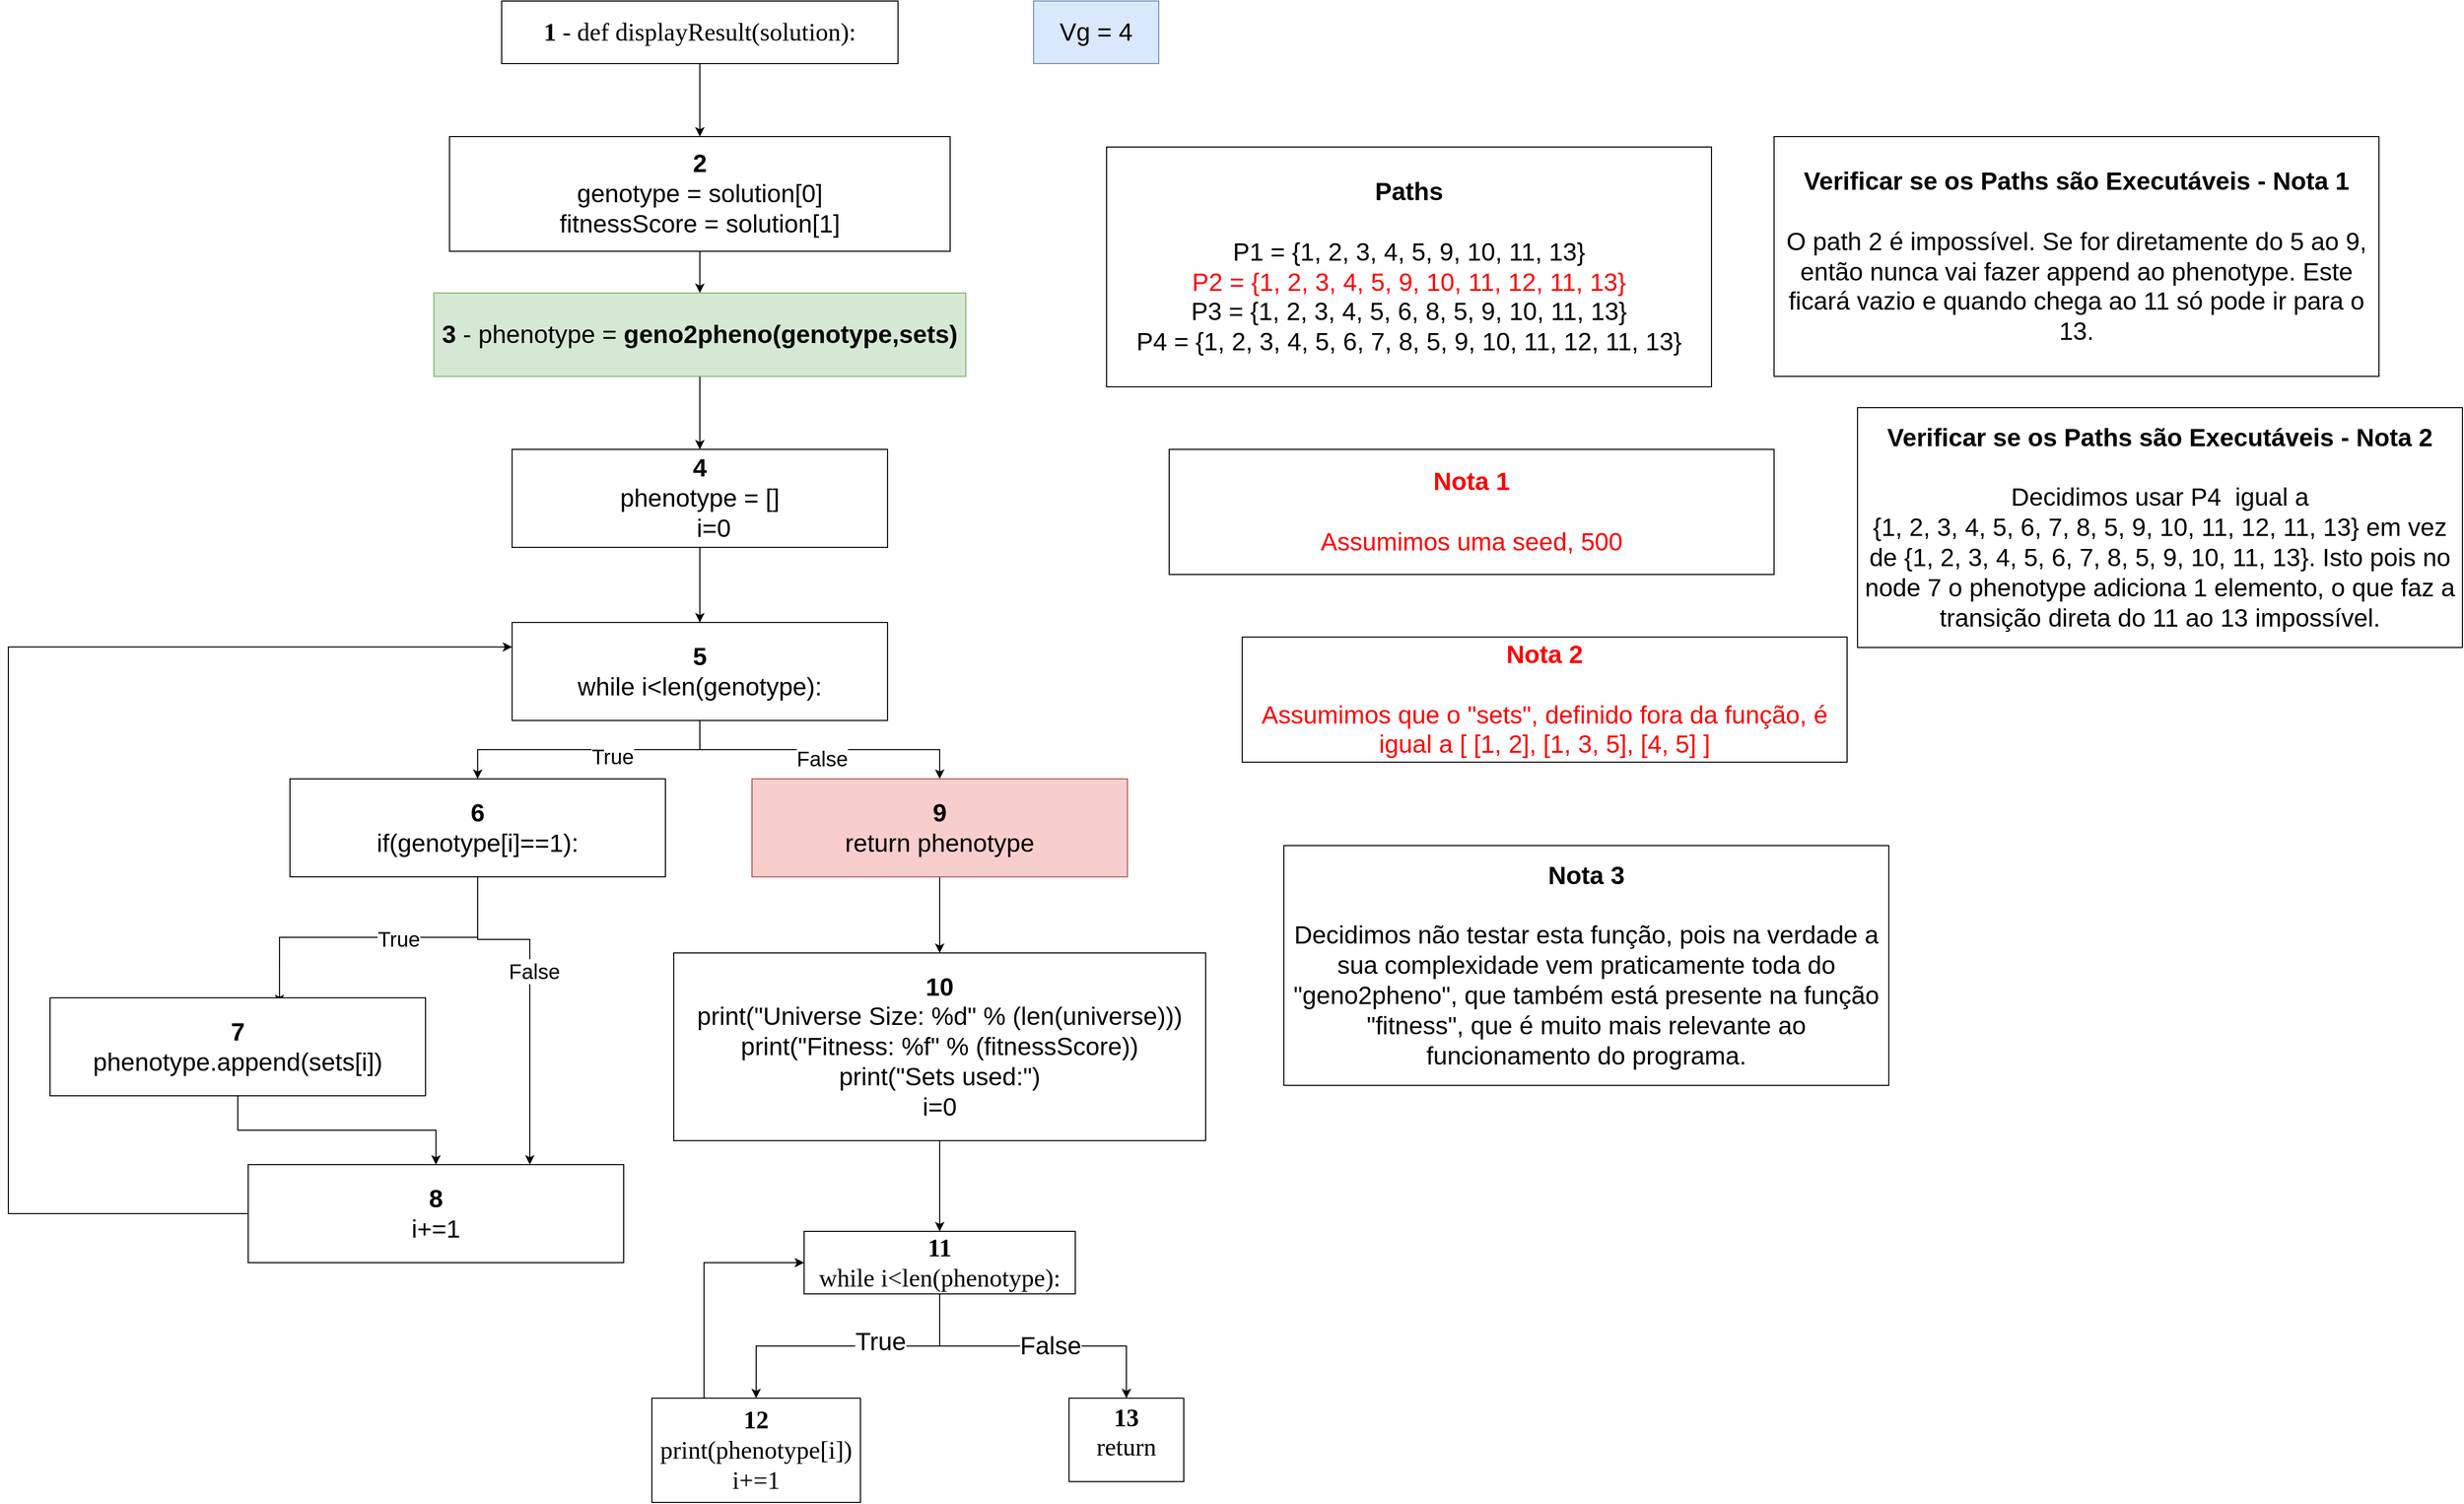 <mxfile version="14.5.1" type="device"><diagram id="0EN60TuZFVT5b-0pqZKy" name="Page-1"><mxGraphModel dx="2997" dy="1275" grid="1" gridSize="10" guides="1" tooltips="1" connect="1" arrows="1" fold="1" page="1" pageScale="1" pageWidth="827" pageHeight="1169" math="0" shadow="0"><root><mxCell id="0"/><mxCell id="1" parent="0"/><mxCell id="FRKGlwHO5bxEFx_OvHHs-7" style="edgeStyle=orthogonalEdgeStyle;rounded=0;orthogonalLoop=1;jettySize=auto;html=1;exitX=0.5;exitY=1;exitDx=0;exitDy=0;" parent="1" source="FRKGlwHO5bxEFx_OvHHs-1" target="FRKGlwHO5bxEFx_OvHHs-6" edge="1"><mxGeometry relative="1" as="geometry"/></mxCell><mxCell id="FRKGlwHO5bxEFx_OvHHs-1" value="&lt;p style=&quot;margin-top: 0pt ; margin-bottom: 0pt ; margin-left: 0in ; text-align: left ; direction: ltr ; unicode-bidi: embed ; word-break: normal&quot;&gt;&lt;span style=&quot;font-size: 18pt ; font-family: &amp;#34;calibri&amp;#34; ; font-weight: bold&quot;&gt;1&lt;/span&gt;&lt;span style=&quot;font-size: 18pt ; font-family: &amp;#34;calibri&amp;#34;&quot;&gt; -&amp;nbsp;&lt;/span&gt;&lt;span style=&quot;font-family: &amp;#34;calibri&amp;#34; ; font-size: 24px&quot;&gt;def displayResult(solution):&lt;/span&gt;&lt;/p&gt;" style="rounded=0;whiteSpace=wrap;html=1;" parent="1" vertex="1"><mxGeometry x="270" y="90" width="380" height="60" as="geometry"/></mxCell><mxCell id="VHQMgqnEfSv59YDuGXXC-3" style="edgeStyle=orthogonalEdgeStyle;rounded=0;orthogonalLoop=1;jettySize=auto;html=1;" parent="1" source="FRKGlwHO5bxEFx_OvHHs-6" target="VHQMgqnEfSv59YDuGXXC-2" edge="1"><mxGeometry relative="1" as="geometry"/></mxCell><mxCell id="FRKGlwHO5bxEFx_OvHHs-6" value="&lt;div style=&quot;font-size: 24px&quot;&gt;&lt;font style=&quot;font-size: 24px&quot;&gt;&lt;b&gt;2&lt;/b&gt;&lt;/font&gt;&lt;/div&gt;&lt;div&gt;&lt;div&gt;&lt;span style=&quot;font-size: 24px&quot;&gt;genotype = solution[0]&lt;/span&gt;&lt;/div&gt;&lt;div&gt;&lt;span style=&quot;font-size: 24px&quot;&gt;fitnessScore = solution[1]&lt;/span&gt;&lt;/div&gt;&lt;/div&gt;" style="rounded=0;whiteSpace=wrap;html=1;align=center;" parent="1" vertex="1"><mxGeometry x="220" y="220" width="480" height="110" as="geometry"/></mxCell><mxCell id="IAGQ80aIBTGVb0uLAiTu-6" style="edgeStyle=orthogonalEdgeStyle;rounded=0;orthogonalLoop=1;jettySize=auto;html=1;" parent="1" source="IAGQ80aIBTGVb0uLAiTu-1" target="IAGQ80aIBTGVb0uLAiTu-4" edge="1"><mxGeometry relative="1" as="geometry"/></mxCell><mxCell id="IAGQ80aIBTGVb0uLAiTu-7" value="True" style="text;html=1;resizable=0;points=[];align=center;verticalAlign=middle;labelBackgroundColor=#ffffff;fontSize=24;" parent="IAGQ80aIBTGVb0uLAiTu-6" vertex="1" connectable="0"><mxGeometry x="-0.225" y="-4" relative="1" as="geometry"><mxPoint as="offset"/></mxGeometry></mxCell><mxCell id="IAGQ80aIBTGVb0uLAiTu-10" style="edgeStyle=orthogonalEdgeStyle;rounded=0;orthogonalLoop=1;jettySize=auto;html=1;exitX=0.5;exitY=1;exitDx=0;exitDy=0;entryX=0.5;entryY=0;entryDx=0;entryDy=0;fontSize=24;" parent="1" source="IAGQ80aIBTGVb0uLAiTu-1" target="IAGQ80aIBTGVb0uLAiTu-9" edge="1"><mxGeometry relative="1" as="geometry"/></mxCell><mxCell id="IAGQ80aIBTGVb0uLAiTu-11" value="False" style="text;html=1;resizable=0;points=[];align=center;verticalAlign=middle;labelBackgroundColor=#ffffff;fontSize=24;" parent="IAGQ80aIBTGVb0uLAiTu-10" vertex="1" connectable="0"><mxGeometry x="0.113" relative="1" as="geometry"><mxPoint as="offset"/></mxGeometry></mxCell><mxCell id="IAGQ80aIBTGVb0uLAiTu-1" value="&lt;p style=&quot;margin-top: 0pt ; margin-bottom: 0pt ; margin-left: 0in ; direction: ltr ; unicode-bidi: embed ; word-break: normal&quot;&gt;&lt;font face=&quot;calibri&quot;&gt;&lt;span style=&quot;font-size: 24px&quot;&gt;&lt;b&gt;11&lt;/b&gt;&lt;/span&gt;&lt;/font&gt;&lt;/p&gt;&lt;p style=&quot;margin-top: 0pt ; margin-bottom: 0pt ; margin-left: 0in ; direction: ltr ; unicode-bidi: embed ; word-break: normal&quot;&gt;&lt;font face=&quot;calibri&quot;&gt;&lt;span style=&quot;font-size: 24px&quot;&gt;while i&amp;lt;len(phenotype):&lt;/span&gt;&lt;/font&gt;&lt;br&gt;&lt;/p&gt;" style="rounded=0;whiteSpace=wrap;html=1;align=center;" parent="1" vertex="1"><mxGeometry x="560" y="1270" width="260" height="60" as="geometry"/></mxCell><mxCell id="IAGQ80aIBTGVb0uLAiTu-8" style="edgeStyle=orthogonalEdgeStyle;rounded=0;orthogonalLoop=1;jettySize=auto;html=1;exitX=0.25;exitY=0;exitDx=0;exitDy=0;entryX=0;entryY=0.5;entryDx=0;entryDy=0;fontSize=24;" parent="1" source="IAGQ80aIBTGVb0uLAiTu-4" target="IAGQ80aIBTGVb0uLAiTu-1" edge="1"><mxGeometry relative="1" as="geometry"/></mxCell><mxCell id="IAGQ80aIBTGVb0uLAiTu-4" value="&lt;p style=&quot;margin-top: 0pt ; margin-bottom: 0pt ; margin-left: 0in ; direction: ltr ; unicode-bidi: embed ; word-break: normal&quot;&gt;&lt;font face=&quot;calibri&quot;&gt;&lt;span style=&quot;font-size: 24px&quot;&gt;&lt;b&gt;12&lt;/b&gt;&lt;/span&gt;&lt;/font&gt;&lt;/p&gt;&lt;p style=&quot;margin-top: 0pt ; margin-bottom: 0pt ; margin-left: 0in ; direction: ltr ; unicode-bidi: embed ; word-break: normal&quot;&gt;&lt;font face=&quot;calibri&quot;&gt;&lt;span style=&quot;font-size: 24px&quot;&gt;print(phenotype[i])&lt;/span&gt;&lt;/font&gt;&lt;/p&gt;&lt;p style=&quot;margin-top: 0pt ; margin-bottom: 0pt ; margin-left: 0in ; direction: ltr ; unicode-bidi: embed ; word-break: normal&quot;&gt;&lt;font face=&quot;calibri&quot;&gt;&lt;span style=&quot;font-size: 24px&quot;&gt;i+=1&lt;/span&gt;&lt;/font&gt;&lt;/p&gt;" style="rounded=0;whiteSpace=wrap;html=1;align=center;" parent="1" vertex="1"><mxGeometry x="414" y="1430" width="200" height="100" as="geometry"/></mxCell><mxCell id="IAGQ80aIBTGVb0uLAiTu-9" value="&lt;p style=&quot;margin-top: 0pt ; margin-bottom: 0pt ; margin-left: 0in ; direction: ltr ; unicode-bidi: embed ; word-break: normal&quot;&gt;&lt;font face=&quot;calibri&quot;&gt;&lt;span style=&quot;font-size: 24px&quot;&gt;&lt;b&gt;13&lt;/b&gt;&lt;/span&gt;&lt;/font&gt;&lt;/p&gt;&lt;p style=&quot;margin-top: 0pt ; margin-bottom: 0pt ; margin-left: 0in ; direction: ltr ; unicode-bidi: embed ; word-break: normal&quot;&gt;&lt;font face=&quot;calibri&quot;&gt;&lt;span style=&quot;font-size: 24px&quot;&gt;return&lt;/span&gt;&lt;/font&gt;&lt;/p&gt;&lt;p style=&quot;margin-top: 0pt ; margin-bottom: 0pt ; margin-left: 0in ; direction: ltr ; unicode-bidi: embed ; word-break: normal&quot;&gt;&lt;br&gt;&lt;/p&gt;" style="rounded=0;whiteSpace=wrap;html=1;align=center;" parent="1" vertex="1"><mxGeometry x="814" y="1430" width="110" height="80" as="geometry"/></mxCell><mxCell id="VHQMgqnEfSv59YDuGXXC-26" style="edgeStyle=orthogonalEdgeStyle;rounded=0;orthogonalLoop=1;jettySize=auto;html=1;entryX=0.5;entryY=0;entryDx=0;entryDy=0;" parent="1" source="VHQMgqnEfSv59YDuGXXC-1" target="IAGQ80aIBTGVb0uLAiTu-1" edge="1"><mxGeometry relative="1" as="geometry"/></mxCell><mxCell id="VHQMgqnEfSv59YDuGXXC-1" value="&lt;div style=&quot;font-size: 24px&quot;&gt;&lt;b&gt;10&lt;/b&gt;&lt;/div&gt;&lt;div style=&quot;font-size: 24px&quot;&gt;&lt;span&gt;print(&quot;Universe Size: %d&quot; % (len(universe)))&lt;/span&gt;&lt;/div&gt;&lt;div style=&quot;font-size: 24px&quot;&gt;&lt;span&gt;print(&quot;Fitness: %f&quot; % (fitnessScore))&lt;/span&gt;&lt;/div&gt;&lt;div style=&quot;font-size: 24px&quot;&gt;&lt;span&gt;print(&quot;Sets used:&quot;)&lt;/span&gt;&lt;/div&gt;&lt;div style=&quot;font-size: 24px&quot;&gt;&lt;span&gt;i=0&lt;/span&gt;&lt;/div&gt;" style="rounded=0;whiteSpace=wrap;html=1;align=center;" parent="1" vertex="1"><mxGeometry x="435" y="1003" width="510" height="180" as="geometry"/></mxCell><mxCell id="VHQMgqnEfSv59YDuGXXC-23" style="edgeStyle=orthogonalEdgeStyle;rounded=0;orthogonalLoop=1;jettySize=auto;html=1;" parent="1" source="VHQMgqnEfSv59YDuGXXC-2" target="VHQMgqnEfSv59YDuGXXC-7" edge="1"><mxGeometry relative="1" as="geometry"/></mxCell><mxCell id="VHQMgqnEfSv59YDuGXXC-2" value="&lt;div style=&quot;font-size: 24px&quot;&gt;&lt;b&gt;3&lt;/b&gt;&amp;nbsp;-&amp;nbsp;phenotype = &lt;b&gt;geno2pheno(genotype,sets)&lt;/b&gt;&lt;/div&gt;" style="rounded=0;whiteSpace=wrap;html=1;align=center;fillColor=#d5e8d4;strokeColor=#82b366;" parent="1" vertex="1"><mxGeometry x="205" y="370" width="510" height="80" as="geometry"/></mxCell><mxCell id="VHQMgqnEfSv59YDuGXXC-6" style="edgeStyle=orthogonalEdgeStyle;rounded=0;orthogonalLoop=1;jettySize=auto;html=1;entryX=0.5;entryY=0;entryDx=0;entryDy=0;" parent="1" source="VHQMgqnEfSv59YDuGXXC-7" target="VHQMgqnEfSv59YDuGXXC-12" edge="1"><mxGeometry relative="1" as="geometry"/></mxCell><mxCell id="VHQMgqnEfSv59YDuGXXC-7" value="&lt;div style=&quot;font-size: 24px&quot;&gt;&lt;b&gt;4&lt;/b&gt;&lt;/div&gt;&lt;div style=&quot;font-size: 24px&quot;&gt;&lt;div&gt;phenotype = []&lt;/div&gt;&lt;div&gt;&amp;nbsp; &amp;nbsp; i=0&lt;/div&gt;&lt;/div&gt;" style="rounded=0;whiteSpace=wrap;html=1;align=center;" parent="1" vertex="1"><mxGeometry x="280" y="520" width="360" height="94" as="geometry"/></mxCell><mxCell id="VHQMgqnEfSv59YDuGXXC-8" style="edgeStyle=orthogonalEdgeStyle;rounded=0;orthogonalLoop=1;jettySize=auto;html=1;" parent="1" source="VHQMgqnEfSv59YDuGXXC-12" target="VHQMgqnEfSv59YDuGXXC-17" edge="1"><mxGeometry relative="1" as="geometry"/></mxCell><mxCell id="VHQMgqnEfSv59YDuGXXC-9" value="True" style="text;html=1;resizable=0;points=[];align=center;verticalAlign=middle;labelBackgroundColor=#ffffff;fontSize=20;" parent="VHQMgqnEfSv59YDuGXXC-8" vertex="1" connectable="0"><mxGeometry x="-0.163" y="6" relative="1" as="geometry"><mxPoint as="offset"/></mxGeometry></mxCell><mxCell id="VHQMgqnEfSv59YDuGXXC-10" style="edgeStyle=orthogonalEdgeStyle;rounded=0;orthogonalLoop=1;jettySize=auto;html=1;exitX=0.5;exitY=1;exitDx=0;exitDy=0;entryX=0.5;entryY=0;entryDx=0;entryDy=0;fontSize=20;" parent="1" source="VHQMgqnEfSv59YDuGXXC-12" target="VHQMgqnEfSv59YDuGXXC-18" edge="1"><mxGeometry relative="1" as="geometry"/></mxCell><mxCell id="VHQMgqnEfSv59YDuGXXC-11" value="False" style="text;html=1;resizable=0;points=[];align=center;verticalAlign=middle;labelBackgroundColor=#ffffff;fontSize=20;" parent="VHQMgqnEfSv59YDuGXXC-10" vertex="1" connectable="0"><mxGeometry x="0.279" y="1" relative="1" as="geometry"><mxPoint x="-38.5" y="8.5" as="offset"/></mxGeometry></mxCell><mxCell id="VHQMgqnEfSv59YDuGXXC-12" value="&lt;div style=&quot;font-size: 24px&quot;&gt;&lt;b&gt;5&lt;/b&gt;&lt;/div&gt;&lt;div style=&quot;font-size: 24px&quot;&gt;&lt;div&gt;while i&amp;lt;len(genotype):&lt;/div&gt;&lt;/div&gt;" style="rounded=0;whiteSpace=wrap;html=1;align=center;" parent="1" vertex="1"><mxGeometry x="280" y="686" width="360" height="94" as="geometry"/></mxCell><mxCell id="VHQMgqnEfSv59YDuGXXC-13" style="edgeStyle=orthogonalEdgeStyle;rounded=0;orthogonalLoop=1;jettySize=auto;html=1;entryX=0.611;entryY=0.064;entryDx=0;entryDy=0;entryPerimeter=0;fontSize=20;" parent="1" source="VHQMgqnEfSv59YDuGXXC-17" target="VHQMgqnEfSv59YDuGXXC-20" edge="1"><mxGeometry relative="1" as="geometry"/></mxCell><mxCell id="VHQMgqnEfSv59YDuGXXC-14" value="True" style="text;html=1;resizable=0;points=[];align=center;verticalAlign=middle;labelBackgroundColor=#ffffff;fontSize=20;" parent="VHQMgqnEfSv59YDuGXXC-13" vertex="1" connectable="0"><mxGeometry x="-0.141" y="1" relative="1" as="geometry"><mxPoint as="offset"/></mxGeometry></mxCell><mxCell id="VHQMgqnEfSv59YDuGXXC-15" style="edgeStyle=orthogonalEdgeStyle;rounded=0;orthogonalLoop=1;jettySize=auto;html=1;exitX=0.5;exitY=1;exitDx=0;exitDy=0;fontSize=20;entryX=0.75;entryY=0;entryDx=0;entryDy=0;" parent="1" source="VHQMgqnEfSv59YDuGXXC-17" target="VHQMgqnEfSv59YDuGXXC-22" edge="1"><mxGeometry relative="1" as="geometry"><Array as="points"><mxPoint x="247" y="990"/><mxPoint x="297" y="990"/></Array></mxGeometry></mxCell><mxCell id="VHQMgqnEfSv59YDuGXXC-16" value="False" style="text;html=1;resizable=0;points=[];align=center;verticalAlign=middle;labelBackgroundColor=#ffffff;fontSize=20;" parent="VHQMgqnEfSv59YDuGXXC-15" vertex="1" connectable="0"><mxGeometry x="-0.141" y="4" relative="1" as="geometry"><mxPoint as="offset"/></mxGeometry></mxCell><mxCell id="VHQMgqnEfSv59YDuGXXC-17" value="&lt;div style=&quot;font-size: 24px&quot;&gt;&lt;b&gt;6&lt;/b&gt;&lt;/div&gt;&lt;div&gt;&lt;span style=&quot;font-size: 24px&quot;&gt;if(genotype[i]==1):&lt;/span&gt;&lt;br&gt;&lt;/div&gt;" style="rounded=0;whiteSpace=wrap;html=1;align=center;" parent="1" vertex="1"><mxGeometry x="67" y="836" width="360" height="94" as="geometry"/></mxCell><mxCell id="VHQMgqnEfSv59YDuGXXC-25" style="edgeStyle=orthogonalEdgeStyle;rounded=0;orthogonalLoop=1;jettySize=auto;html=1;" parent="1" source="VHQMgqnEfSv59YDuGXXC-18" target="VHQMgqnEfSv59YDuGXXC-1" edge="1"><mxGeometry relative="1" as="geometry"/></mxCell><mxCell id="VHQMgqnEfSv59YDuGXXC-18" value="&lt;div style=&quot;font-size: 24px&quot;&gt;&lt;b&gt;9&lt;/b&gt;&lt;/div&gt;&lt;div style=&quot;font-size: 24px&quot;&gt;&lt;div&gt;return phenotype&lt;/div&gt;&lt;/div&gt;" style="rounded=0;whiteSpace=wrap;html=1;align=center;fillColor=#f8cecc;strokeColor=#b85450;" parent="1" vertex="1"><mxGeometry x="510" y="836" width="360" height="94" as="geometry"/></mxCell><mxCell id="VHQMgqnEfSv59YDuGXXC-19" style="edgeStyle=orthogonalEdgeStyle;rounded=0;orthogonalLoop=1;jettySize=auto;html=1;entryX=0.5;entryY=0;entryDx=0;entryDy=0;fontSize=20;" parent="1" source="VHQMgqnEfSv59YDuGXXC-20" target="VHQMgqnEfSv59YDuGXXC-22" edge="1"><mxGeometry relative="1" as="geometry"/></mxCell><mxCell id="VHQMgqnEfSv59YDuGXXC-20" value="&lt;div style=&quot;font-size: 24px&quot;&gt;&lt;b&gt;7&lt;/b&gt;&lt;/div&gt;&lt;div&gt;&lt;span style=&quot;font-size: 24px&quot;&gt;phenotype.append(sets[i])&lt;/span&gt;&lt;br&gt;&lt;/div&gt;" style="rounded=0;whiteSpace=wrap;html=1;align=center;" parent="1" vertex="1"><mxGeometry x="-163" y="1046" width="360" height="94" as="geometry"/></mxCell><mxCell id="VHQMgqnEfSv59YDuGXXC-21" style="edgeStyle=orthogonalEdgeStyle;rounded=0;orthogonalLoop=1;jettySize=auto;html=1;exitX=0;exitY=0.5;exitDx=0;exitDy=0;entryX=0;entryY=0.25;entryDx=0;entryDy=0;fontSize=20;" parent="1" source="VHQMgqnEfSv59YDuGXXC-22" target="VHQMgqnEfSv59YDuGXXC-12" edge="1"><mxGeometry relative="1" as="geometry"><Array as="points"><mxPoint x="-203" y="1253"/><mxPoint x="-203" y="710"/></Array></mxGeometry></mxCell><mxCell id="VHQMgqnEfSv59YDuGXXC-22" value="&lt;div style=&quot;font-size: 24px&quot;&gt;&lt;b&gt;8&lt;/b&gt;&lt;/div&gt;&lt;div&gt;&lt;span style=&quot;font-size: 24px&quot;&gt;i+=1&lt;/span&gt;&lt;br&gt;&lt;/div&gt;" style="rounded=0;whiteSpace=wrap;html=1;align=center;" parent="1" vertex="1"><mxGeometry x="27" y="1206" width="360" height="94" as="geometry"/></mxCell><mxCell id="VHQMgqnEfSv59YDuGXXC-27" value="&lt;p style=&quot;margin-top: 0pt ; margin-bottom: 0pt ; margin-left: 0in ; text-align: left ; direction: ltr ; unicode-bidi: embed ; word-break: normal&quot;&gt;&lt;span style=&quot;font-size: 24px ; text-align: center&quot;&gt;Vg = 4&lt;/span&gt;&lt;br&gt;&lt;/p&gt;" style="rounded=0;whiteSpace=wrap;html=1;fillColor=#dae8fc;strokeColor=#6c8ebf;" parent="1" vertex="1"><mxGeometry x="780" y="90" width="120" height="60" as="geometry"/></mxCell><mxCell id="VHQMgqnEfSv59YDuGXXC-28" value="&lt;div style=&quot;font-size: 24px&quot;&gt;&lt;div&gt;&lt;b&gt;Paths&lt;/b&gt;&lt;/div&gt;&lt;div&gt;&lt;b&gt;&lt;br&gt;&lt;/b&gt;&lt;/div&gt;&lt;div&gt;P1 = {1, 2, 3, 4, 5, 9, 10, 11, 13}&lt;/div&gt;&lt;div&gt;&lt;font color=&quot;#ff0000&quot;&gt;P2 = {1, 2, 3, 4, 5, 9, 10, 11, 12, 11, 13&lt;span&gt;}&lt;/span&gt;&lt;/font&gt;&lt;/div&gt;&lt;div&gt;P3 = {1, 2, 3, 4, 5, 6, 8, 5, 9, 10, 11, 13}&lt;/div&gt;&lt;div&gt;P4 = {&lt;span&gt;1, 2, 3, 4, 5, 6, 7, 8,&lt;/span&gt;&lt;span&gt;&amp;nbsp;5,&amp;nbsp;&lt;/span&gt;&lt;span&gt;9, 10, 11, 12, 11, 13&lt;/span&gt;&lt;span&gt;}&lt;/span&gt;&lt;/div&gt;&lt;/div&gt;" style="rounded=0;whiteSpace=wrap;html=1;align=center;" parent="1" vertex="1"><mxGeometry x="850" y="230" width="580" height="230" as="geometry"/></mxCell><mxCell id="21N66kHy7GTZJa9giDM8-2" value="&lt;div style=&quot;font-size: 24px&quot;&gt;&lt;div&gt;&lt;b&gt;Verificar se os Paths são Executáveis - Nota 2&lt;/b&gt;&lt;br&gt;&lt;/div&gt;&lt;div&gt;&lt;b&gt;&lt;br&gt;&lt;/b&gt;&lt;/div&gt;&lt;div&gt;Decidimos usar P4&amp;nbsp; igual a&lt;/div&gt;&lt;div&gt;{&lt;span&gt;1, 2, 3, 4, 5, 6, 7, 8,&lt;/span&gt;&lt;span&gt;&amp;nbsp;5,&amp;nbsp;&lt;/span&gt;&lt;span&gt;9, 10, 11, 12, 11, 13&lt;/span&gt;&lt;span&gt;} em vez de&amp;nbsp;&lt;/span&gt;&lt;span&gt;{&lt;/span&gt;&lt;span&gt;1, 2, 3, 4, 5, 6, 7, 8,&lt;/span&gt;&lt;span&gt;&amp;nbsp;5,&amp;nbsp;&lt;/span&gt;&lt;span&gt;9, 10, 11, 13&lt;/span&gt;&lt;span&gt;}. Isto pois no node 7 o phenotype adiciona 1 elemento, o que faz a transição direta do 11 ao 13 impossível.&lt;/span&gt;&lt;/div&gt;&lt;/div&gt;" style="rounded=0;whiteSpace=wrap;html=1;align=center;" parent="1" vertex="1"><mxGeometry x="1570" y="480" width="580" height="230" as="geometry"/></mxCell><mxCell id="21N66kHy7GTZJa9giDM8-3" value="&lt;div style=&quot;font-size: 24px&quot;&gt;&lt;div&gt;&lt;b&gt;Verificar se os Paths são Executáveis - Nota 1&lt;/b&gt;&lt;/div&gt;&lt;div&gt;&lt;b&gt;&lt;br&gt;&lt;/b&gt;&lt;/div&gt;&lt;div&gt;O path 2 é impossível. Se for diretamente do 5 ao 9, então nunca vai fazer append ao phenotype. Este ficará vazio e quando chega ao 11 só pode ir para o 13.&lt;/div&gt;&lt;/div&gt;" style="rounded=0;whiteSpace=wrap;html=1;align=center;" parent="1" vertex="1"><mxGeometry x="1490" y="220" width="580" height="230" as="geometry"/></mxCell><mxCell id="tEz7JwREPJsl1GaogL96-1" value="&lt;div style=&quot;font-size: 24px&quot;&gt;&lt;div&gt;&lt;b&gt;&lt;font color=&quot;#ff0000&quot;&gt;Nota 1&lt;/font&gt;&lt;/b&gt;&lt;/div&gt;&lt;div&gt;&lt;b&gt;&lt;font color=&quot;#ff0000&quot;&gt;&lt;br&gt;&lt;/font&gt;&lt;/b&gt;&lt;/div&gt;&lt;div&gt;&lt;font color=&quot;#ff0000&quot;&gt;Assumimos uma seed, 500&lt;/font&gt;&lt;/div&gt;&lt;/div&gt;" style="rounded=0;whiteSpace=wrap;html=1;align=center;" vertex="1" parent="1"><mxGeometry x="910" y="520" width="580" height="120" as="geometry"/></mxCell><mxCell id="tEz7JwREPJsl1GaogL96-3" value="&lt;div style=&quot;font-size: 24px&quot;&gt;&lt;div&gt;&lt;b&gt;&lt;font color=&quot;#ff0000&quot;&gt;Nota 2&lt;/font&gt;&lt;/b&gt;&lt;/div&gt;&lt;div&gt;&lt;b&gt;&lt;font color=&quot;#ff0000&quot;&gt;&lt;br&gt;&lt;/font&gt;&lt;/b&gt;&lt;/div&gt;&lt;div&gt;&lt;font color=&quot;#ff0000&quot;&gt;Assumimos que o &quot;sets&quot;, definido fora da função, é igual a&amp;nbsp;[ [1, 2], [1, 3, 5], [4, 5] ]&lt;/font&gt;&lt;/div&gt;&lt;/div&gt;" style="rounded=0;whiteSpace=wrap;html=1;align=center;" vertex="1" parent="1"><mxGeometry x="980" y="700" width="580" height="120" as="geometry"/></mxCell><mxCell id="tEz7JwREPJsl1GaogL96-4" value="&lt;div style=&quot;font-size: 24px&quot;&gt;&lt;div&gt;&lt;b&gt;Nota 3&lt;/b&gt;&lt;/div&gt;&lt;div&gt;&lt;b&gt;&lt;br&gt;&lt;/b&gt;&lt;/div&gt;&lt;div&gt;Decidimos não testar esta função, pois na verdade a sua complexidade vem praticamente toda do &quot;geno2pheno&quot;, que também está presente na função &quot;fitness&quot;, que é muito mais relevante ao funcionamento do programa.&lt;/div&gt;&lt;/div&gt;" style="rounded=0;whiteSpace=wrap;html=1;align=center;" vertex="1" parent="1"><mxGeometry x="1020" y="900" width="580" height="230" as="geometry"/></mxCell></root></mxGraphModel></diagram></mxfile>